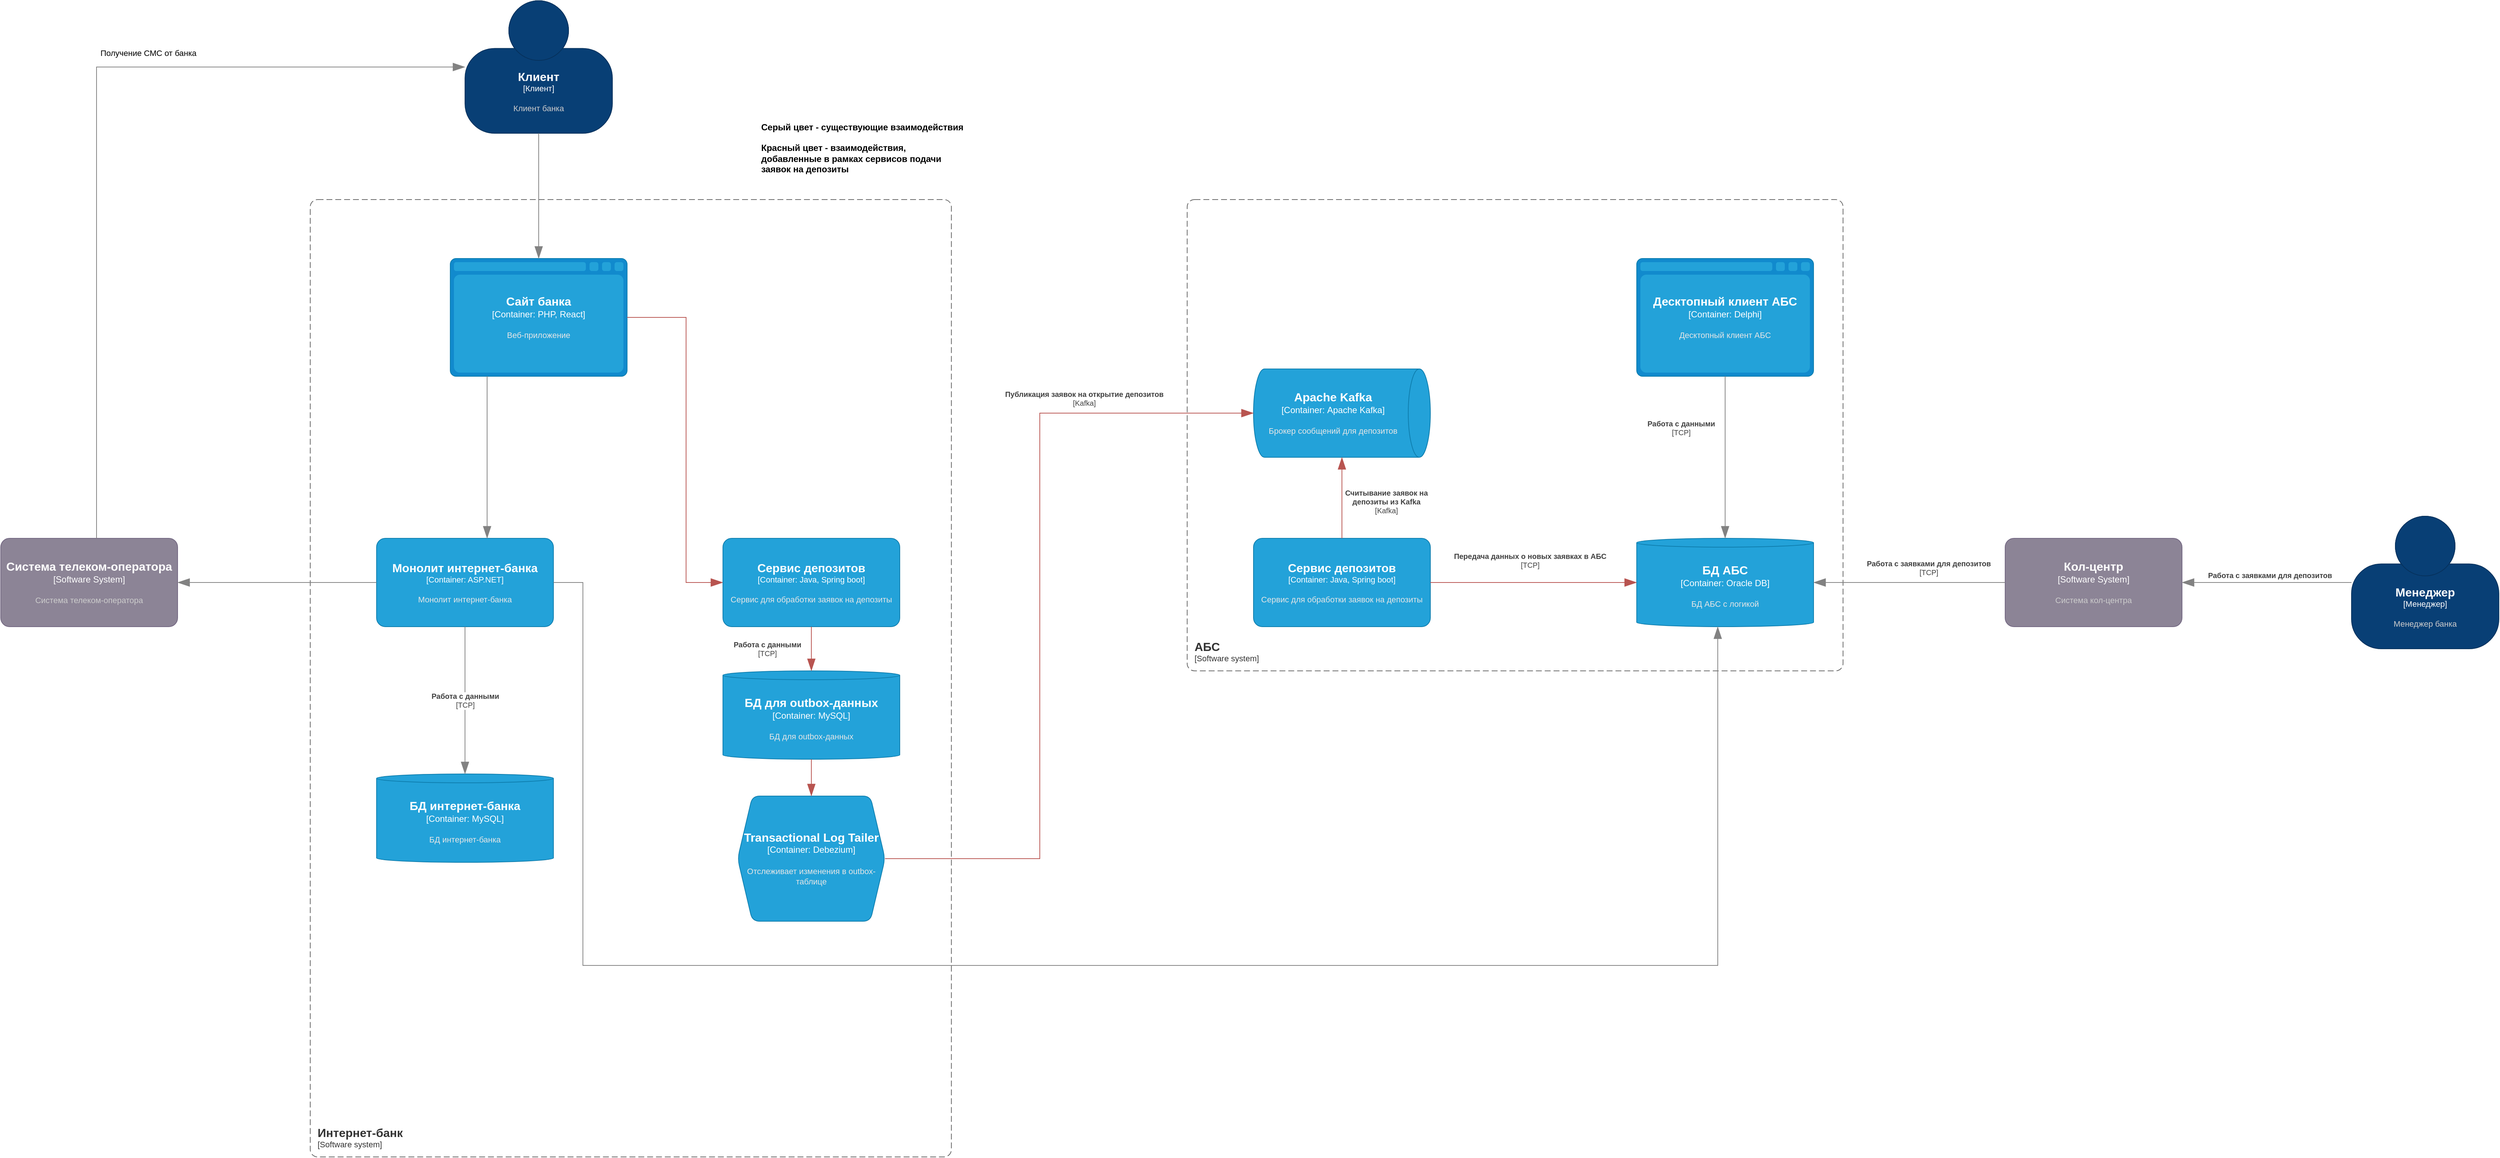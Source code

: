 <mxfile version="24.5.3" type="device">
  <diagram name="to-be" id="-FQbQIRzEgXYEJ3rUFKh">
    <mxGraphModel dx="2844" dy="2113" grid="1" gridSize="10" guides="1" tooltips="1" connect="1" arrows="1" fold="1" page="1" pageScale="1" pageWidth="827" pageHeight="1169" math="0" shadow="0">
      <root>
        <mxCell id="0" />
        <mxCell id="1" parent="0" />
        <object placeholders="1" c4Type="БД интернет-банка" c4Container="Container" c4Technology="MySQL" c4Description="БД интернет-банка" label="&lt;font style=&quot;font-size: 16px&quot;&gt;&lt;b&gt;%c4Type%&lt;/b&gt;&lt;/font&gt;&lt;div&gt;[%c4Container%:&amp;nbsp;%c4Technology%]&lt;/div&gt;&lt;br&gt;&lt;div&gt;&lt;font style=&quot;font-size: 11px&quot;&gt;&lt;font color=&quot;#E6E6E6&quot;&gt;%c4Description%&lt;/font&gt;&lt;/div&gt;" id="7X74e11_WGB-TwNBa0b8-2">
          <mxCell style="shape=cylinder3;size=6.0;whiteSpace=wrap;html=1;boundedLbl=1;rounded=0;labelBackgroundColor=none;fillColor=#23A2D9;fontSize=12;fontColor=#ffffff;align=center;strokeColor=#0E7DAD;metaEdit=1;points=[[0.5,0,0],[1,0.25,0],[1,0.5,0],[1,0.75,0],[0.5,1,0],[0,0.75,0],[0,0.5,0],[0,0.25,0]];resizable=0;" parent="1" vertex="1">
            <mxGeometry x="-340" y="2080" width="240" height="120" as="geometry" />
          </mxCell>
        </object>
        <object placeholders="1" c4Name="Монолит интернет-банка" c4Type="Container" c4Technology="ASP.NET" c4Description="Монолит интернет-банка" label="&lt;font style=&quot;font-size: 16px&quot;&gt;&lt;b&gt;%c4Name%&lt;/b&gt;&lt;/font&gt;&lt;div&gt;[%c4Type%: %c4Technology%]&lt;/div&gt;&lt;br&gt;&lt;div&gt;&lt;font style=&quot;font-size: 11px&quot;&gt;&lt;font color=&quot;#E6E6E6&quot;&gt;%c4Description%&lt;/font&gt;&lt;/div&gt;" id="7X74e11_WGB-TwNBa0b8-3">
          <mxCell style="rounded=1;whiteSpace=wrap;html=1;fontSize=11;labelBackgroundColor=none;fillColor=#23A2D9;fontColor=#ffffff;align=center;arcSize=10;strokeColor=#0E7DAD;metaEdit=1;resizable=0;points=[[0.25,0,0],[0.5,0,0],[0.75,0,0],[1,0.25,0],[1,0.5,0],[1,0.75,0],[0.75,1,0],[0.5,1,0],[0.25,1,0],[0,0.75,0],[0,0.5,0],[0,0.25,0]];" parent="1" vertex="1">
            <mxGeometry x="-340" y="1760" width="240" height="120" as="geometry" />
          </mxCell>
        </object>
        <object placeholders="1" c4Type="Relationship" c4Technology="TCP" c4Description="Работа с данными" label="&lt;div style=&quot;text-align: left&quot;&gt;&lt;div style=&quot;text-align: center&quot;&gt;&lt;b&gt;%c4Description%&lt;/b&gt;&lt;/div&gt;&lt;div style=&quot;text-align: center&quot;&gt;[%c4Technology%]&lt;/div&gt;&lt;/div&gt;" id="7X74e11_WGB-TwNBa0b8-6">
          <mxCell style="endArrow=blockThin;html=1;fontSize=10;fontColor=#404040;strokeWidth=1;endFill=1;strokeColor=#828282;elbow=vertical;metaEdit=1;endSize=14;startSize=14;jumpStyle=arc;jumpSize=16;rounded=0;edgeStyle=orthogonalEdgeStyle;" parent="1" source="7X74e11_WGB-TwNBa0b8-3" target="7X74e11_WGB-TwNBa0b8-2" edge="1">
            <mxGeometry width="240" relative="1" as="geometry">
              <mxPoint x="20" y="2060" as="sourcePoint" />
              <mxPoint x="260" y="2060" as="targetPoint" />
            </mxGeometry>
          </mxCell>
        </object>
        <object placeholders="1" c4Name="Клиент" c4Type="Клиент" c4Description="Клиент банка" label="&lt;font style=&quot;font-size: 16px&quot;&gt;&lt;b&gt;%c4Name%&lt;/b&gt;&lt;/font&gt;&lt;div&gt;[%c4Type%]&lt;/div&gt;&lt;br&gt;&lt;div&gt;&lt;font style=&quot;font-size: 11px&quot;&gt;&lt;font color=&quot;#cccccc&quot;&gt;%c4Description%&lt;/font&gt;&lt;/div&gt;" id="7X74e11_WGB-TwNBa0b8-30">
          <mxCell style="html=1;fontSize=11;dashed=0;whiteSpace=wrap;fillColor=#083F75;strokeColor=#06315C;fontColor=#ffffff;shape=mxgraph.c4.person2;align=center;metaEdit=1;points=[[0.5,0,0],[1,0.5,0],[1,0.75,0],[0.75,1,0],[0.5,1,0],[0.25,1,0],[0,0.75,0],[0,0.5,0]];resizable=0;" parent="1" vertex="1">
            <mxGeometry x="-220" y="1030" width="200" height="180" as="geometry" />
          </mxCell>
        </object>
        <object placeholders="1" c4Type="Сайт банка" c4Container="Container" c4Technology="PHP, React" c4Description="Веб-приложение" label="&lt;font style=&quot;font-size: 16px&quot;&gt;&lt;b&gt;%c4Type%&lt;/b&gt;&lt;/font&gt;&lt;div&gt;[%c4Container%:&amp;nbsp;%c4Technology%]&lt;/div&gt;&lt;br&gt;&lt;div&gt;&lt;font style=&quot;font-size: 11px&quot;&gt;&lt;font color=&quot;#E6E6E6&quot;&gt;%c4Description%&lt;/font&gt;&lt;/div&gt;" id="7X74e11_WGB-TwNBa0b8-31">
          <mxCell style="shape=mxgraph.c4.webBrowserContainer2;whiteSpace=wrap;html=1;boundedLbl=1;rounded=0;labelBackgroundColor=none;strokeColor=#118ACD;fillColor=#23A2D9;strokeColor=#118ACD;strokeColor2=#0E7DAD;fontSize=12;fontColor=#ffffff;align=center;metaEdit=1;points=[[0.5,0,0],[1,0.25,0],[1,0.5,0],[1,0.75,0],[0.5,1,0],[0,0.75,0],[0,0.5,0],[0,0.25,0]];resizable=0;" parent="1" vertex="1">
            <mxGeometry x="-240" y="1380" width="240" height="160" as="geometry" />
          </mxCell>
        </object>
        <object placeholders="1" c4Type="Relationship" id="7X74e11_WGB-TwNBa0b8-32">
          <mxCell style="endArrow=blockThin;html=1;fontSize=10;fontColor=#404040;strokeWidth=1;endFill=1;strokeColor=#828282;elbow=vertical;metaEdit=1;endSize=14;startSize=14;jumpStyle=arc;jumpSize=16;rounded=0;edgeStyle=orthogonalEdgeStyle;" parent="1" source="7X74e11_WGB-TwNBa0b8-30" target="7X74e11_WGB-TwNBa0b8-31" edge="1">
            <mxGeometry width="240" relative="1" as="geometry">
              <mxPoint x="-110" y="1220" as="sourcePoint" />
              <mxPoint x="40" y="1390" as="targetPoint" />
            </mxGeometry>
          </mxCell>
        </object>
        <object placeholders="1" c4Type="Relationship" id="7X74e11_WGB-TwNBa0b8-38">
          <mxCell style="endArrow=blockThin;html=1;fontSize=10;fontColor=#404040;strokeWidth=1;endFill=1;strokeColor=#828282;elbow=vertical;metaEdit=1;endSize=14;startSize=14;jumpStyle=arc;jumpSize=16;rounded=0;edgeStyle=orthogonalEdgeStyle;" parent="1" source="7X74e11_WGB-TwNBa0b8-31" target="7X74e11_WGB-TwNBa0b8-3" edge="1">
            <mxGeometry width="240" relative="1" as="geometry">
              <mxPoint x="-300" y="1730" as="sourcePoint" />
              <mxPoint x="-60" y="1730" as="targetPoint" />
              <Array as="points">
                <mxPoint x="-190" y="1660" />
                <mxPoint x="-190" y="1660" />
              </Array>
            </mxGeometry>
          </mxCell>
        </object>
        <mxCell id="ZUmbeg5gKXYez4Aomj6J-1" style="edgeStyle=orthogonalEdgeStyle;rounded=0;orthogonalLoop=1;jettySize=auto;html=1;exitX=0.5;exitY=1;exitDx=0;exitDy=0;exitPerimeter=0;" parent="1" source="7X74e11_WGB-TwNBa0b8-2" target="7X74e11_WGB-TwNBa0b8-2" edge="1">
          <mxGeometry relative="1" as="geometry" />
        </mxCell>
        <object placeholders="1" c4Name="Интернет-банк" c4Type="SystemScopeBoundary" c4Application="Software system" label="&lt;font style=&quot;font-size: 16px&quot;&gt;&lt;b&gt;&lt;div style=&quot;text-align: left&quot;&gt;%c4Name%&lt;/div&gt;&lt;/b&gt;&lt;/font&gt;&lt;div style=&quot;text-align: left&quot;&gt;[%c4Application%]&lt;/div&gt;" id="ZUmbeg5gKXYez4Aomj6J-2">
          <mxCell style="rounded=1;fontSize=11;whiteSpace=wrap;html=1;dashed=1;arcSize=20;fillColor=none;strokeColor=#666666;fontColor=#333333;labelBackgroundColor=none;align=left;verticalAlign=bottom;labelBorderColor=none;spacingTop=0;spacing=10;dashPattern=8 4;metaEdit=1;rotatable=0;perimeter=rectanglePerimeter;noLabel=0;labelPadding=0;allowArrows=0;connectable=0;expand=0;recursiveResize=0;editable=1;pointerEvents=0;absoluteArcSize=1;points=[[0.25,0,0],[0.5,0,0],[0.75,0,0],[1,0.25,0],[1,0.5,0],[1,0.75,0],[0.75,1,0],[0.5,1,0],[0.25,1,0],[0,0.75,0],[0,0.5,0],[0,0.25,0]];" parent="1" vertex="1">
            <mxGeometry x="-430" y="1300" width="870" height="1300" as="geometry" />
          </mxCell>
        </object>
        <object placeholders="1" c4Type="БД АБС" c4Container="Container" c4Technology="Oracle DB" c4Description="БД АБС с логикой" label="&lt;font style=&quot;font-size: 16px&quot;&gt;&lt;b&gt;%c4Type%&lt;/b&gt;&lt;/font&gt;&lt;div&gt;[%c4Container%:&amp;nbsp;%c4Technology%]&lt;/div&gt;&lt;br&gt;&lt;div&gt;&lt;font style=&quot;font-size: 11px&quot;&gt;&lt;font color=&quot;#E6E6E6&quot;&gt;%c4Description%&lt;/font&gt;&lt;/div&gt;" id="ZUmbeg5gKXYez4Aomj6J-5">
          <mxCell style="shape=cylinder3;size=6.0;whiteSpace=wrap;html=1;boundedLbl=1;rounded=0;labelBackgroundColor=none;fillColor=#23A2D9;fontSize=12;fontColor=#ffffff;align=center;strokeColor=#0E7DAD;metaEdit=1;points=[[0.5,0,0],[1,0.25,0],[1,0.5,0],[1,0.75,0],[0.5,1,0],[0,0.75,0],[0,0.5,0],[0,0.25,0]];resizable=0;" parent="1" vertex="1">
            <mxGeometry x="1370" y="1760" width="240" height="120" as="geometry" />
          </mxCell>
        </object>
        <object placeholders="1" c4Type="Десктопный клиент АБС" c4Container="Container" c4Technology="Delphi" c4Description="Десктопный клиент АБС" label="&lt;font style=&quot;font-size: 16px&quot;&gt;&lt;b&gt;%c4Type%&lt;/b&gt;&lt;/font&gt;&lt;div&gt;[%c4Container%:&amp;nbsp;%c4Technology%]&lt;/div&gt;&lt;br&gt;&lt;div&gt;&lt;font style=&quot;font-size: 11px&quot;&gt;&lt;font color=&quot;#E6E6E6&quot;&gt;%c4Description%&lt;/font&gt;&lt;/div&gt;" id="ZUmbeg5gKXYez4Aomj6J-6">
          <mxCell style="shape=mxgraph.c4.webBrowserContainer2;whiteSpace=wrap;html=1;boundedLbl=1;rounded=0;labelBackgroundColor=none;strokeColor=#118ACD;fillColor=#23A2D9;strokeColor=#118ACD;strokeColor2=#0E7DAD;fontSize=12;fontColor=#ffffff;align=center;metaEdit=1;points=[[0.5,0,0],[1,0.25,0],[1,0.5,0],[1,0.75,0],[0.5,1,0],[0,0.75,0],[0,0.5,0],[0,0.25,0]];resizable=0;" parent="1" vertex="1">
            <mxGeometry x="1370" y="1380" width="240" height="160" as="geometry" />
          </mxCell>
        </object>
        <object placeholders="1" c4Type="Relationship" c4Technology="TCP" c4Description="Работа с данными" label="&lt;div style=&quot;text-align: left&quot;&gt;&lt;div style=&quot;text-align: center&quot;&gt;&lt;b&gt;%c4Description%&lt;/b&gt;&lt;/div&gt;&lt;div style=&quot;text-align: center&quot;&gt;[%c4Technology%]&lt;/div&gt;&lt;/div&gt;" id="ZUmbeg5gKXYez4Aomj6J-13">
          <mxCell style="endArrow=blockThin;html=1;fontSize=10;fontColor=#404040;strokeWidth=1;endFill=1;strokeColor=#828282;elbow=vertical;metaEdit=1;endSize=14;startSize=14;jumpStyle=arc;jumpSize=16;rounded=0;edgeStyle=orthogonalEdgeStyle;" parent="1" source="ZUmbeg5gKXYez4Aomj6J-6" target="ZUmbeg5gKXYez4Aomj6J-5" edge="1">
            <mxGeometry x="-0.364" y="-60" width="240" relative="1" as="geometry">
              <mxPoint x="910" y="1830" as="sourcePoint" />
              <mxPoint x="1380" y="1830" as="targetPoint" />
              <mxPoint as="offset" />
            </mxGeometry>
          </mxCell>
        </object>
        <object placeholders="1" c4Name="АБС" c4Type="SystemScopeBoundary" c4Application="Software system" label="&lt;font style=&quot;font-size: 16px&quot;&gt;&lt;b&gt;&lt;div style=&quot;text-align: left&quot;&gt;%c4Name%&lt;/div&gt;&lt;/b&gt;&lt;/font&gt;&lt;div style=&quot;text-align: left&quot;&gt;[%c4Application%]&lt;/div&gt;" id="ZUmbeg5gKXYez4Aomj6J-14">
          <mxCell style="rounded=1;fontSize=11;whiteSpace=wrap;html=1;dashed=1;arcSize=20;fillColor=none;strokeColor=#666666;fontColor=#333333;labelBackgroundColor=none;align=left;verticalAlign=bottom;labelBorderColor=none;spacingTop=0;spacing=10;dashPattern=8 4;metaEdit=1;rotatable=0;perimeter=rectanglePerimeter;noLabel=0;labelPadding=0;allowArrows=0;connectable=0;expand=0;recursiveResize=0;editable=1;pointerEvents=0;absoluteArcSize=1;points=[[0.25,0,0],[0.5,0,0],[0.75,0,0],[1,0.25,0],[1,0.5,0],[1,0.75,0],[0.75,1,0],[0.5,1,0],[0.25,1,0],[0,0.75,0],[0,0.5,0],[0,0.25,0]];" parent="1" vertex="1">
            <mxGeometry x="760" y="1300" width="890" height="640" as="geometry" />
          </mxCell>
        </object>
        <object placeholders="1" c4Name="Система телеком-оператора" c4Type="Software System" c4Description="Система телеком-оператора" label="&lt;font style=&quot;font-size: 16px&quot;&gt;&lt;b&gt;%c4Name%&lt;/b&gt;&lt;/font&gt;&lt;div&gt;[%c4Type%]&lt;/div&gt;&lt;br&gt;&lt;div&gt;&lt;font style=&quot;font-size: 11px&quot;&gt;&lt;font color=&quot;#cccccc&quot;&gt;%c4Description%&lt;/font&gt;&lt;/div&gt;" id="sHgfat3ss0C21eRgaAl7-1">
          <mxCell style="rounded=1;whiteSpace=wrap;html=1;labelBackgroundColor=none;fillColor=#8C8496;fontColor=#ffffff;align=center;arcSize=10;strokeColor=#736782;metaEdit=1;resizable=0;points=[[0.25,0,0],[0.5,0,0],[0.75,0,0],[1,0.25,0],[1,0.5,0],[1,0.75,0],[0.75,1,0],[0.5,1,0],[0.25,1,0],[0,0.75,0],[0,0.5,0],[0,0.25,0]];" parent="1" vertex="1">
            <mxGeometry x="-850" y="1760" width="240" height="120" as="geometry" />
          </mxCell>
        </object>
        <object placeholders="1" c4Name="Кол-центр" c4Type="Software System" c4Description="Система кол-центра" label="&lt;font style=&quot;font-size: 16px&quot;&gt;&lt;b&gt;%c4Name%&lt;/b&gt;&lt;/font&gt;&lt;div&gt;[%c4Type%]&lt;/div&gt;&lt;br&gt;&lt;div&gt;&lt;font style=&quot;font-size: 11px&quot;&gt;&lt;font color=&quot;#cccccc&quot;&gt;%c4Description%&lt;/font&gt;&lt;/div&gt;" id="sHgfat3ss0C21eRgaAl7-2">
          <mxCell style="rounded=1;whiteSpace=wrap;html=1;labelBackgroundColor=none;fillColor=#8C8496;fontColor=#ffffff;align=center;arcSize=10;strokeColor=#736782;metaEdit=1;resizable=0;points=[[0.25,0,0],[0.5,0,0],[0.75,0,0],[1,0.25,0],[1,0.5,0],[1,0.75,0],[0.75,1,0],[0.5,1,0],[0.25,1,0],[0,0.75,0],[0,0.5,0],[0,0.25,0]];" parent="1" vertex="1">
            <mxGeometry x="1870" y="1760" width="240" height="120" as="geometry" />
          </mxCell>
        </object>
        <object placeholders="1" c4Type="Relationship" c4Technology="TCP" c4Description="Работа с заявками для депозитов" label="&lt;div style=&quot;text-align: left&quot;&gt;&lt;div style=&quot;text-align: center&quot;&gt;&lt;b&gt;%c4Description%&lt;/b&gt;&lt;/div&gt;&lt;div style=&quot;text-align: center&quot;&gt;[%c4Technology%]&lt;/div&gt;&lt;/div&gt;" id="sHgfat3ss0C21eRgaAl7-5">
          <mxCell style="endArrow=blockThin;html=1;fontSize=10;fontColor=#404040;strokeWidth=1;endFill=1;strokeColor=#828282;elbow=vertical;metaEdit=1;endSize=14;startSize=14;jumpStyle=arc;jumpSize=16;rounded=0;edgeStyle=orthogonalEdgeStyle;" parent="1" source="sHgfat3ss0C21eRgaAl7-2" target="ZUmbeg5gKXYez4Aomj6J-5" edge="1">
            <mxGeometry x="-0.2" y="-20" width="240" relative="1" as="geometry">
              <mxPoint x="1500" y="1550" as="sourcePoint" />
              <mxPoint x="1500" y="1770" as="targetPoint" />
              <mxPoint as="offset" />
            </mxGeometry>
          </mxCell>
        </object>
        <object placeholders="1" c4Type="Relationship" id="sHgfat3ss0C21eRgaAl7-13">
          <mxCell style="endArrow=blockThin;html=1;fontSize=10;fontColor=#404040;strokeWidth=1;endFill=1;strokeColor=#828282;elbow=vertical;metaEdit=1;endSize=14;startSize=14;jumpStyle=arc;jumpSize=16;rounded=0;edgeStyle=orthogonalEdgeStyle;" parent="1" source="7X74e11_WGB-TwNBa0b8-3" target="sHgfat3ss0C21eRgaAl7-1" edge="1">
            <mxGeometry width="240" relative="1" as="geometry">
              <mxPoint x="-120" y="1550" as="sourcePoint" />
              <mxPoint x="-120" y="1770" as="targetPoint" />
              <Array as="points" />
            </mxGeometry>
          </mxCell>
        </object>
        <object placeholders="1" c4Type="Relationship" id="sHgfat3ss0C21eRgaAl7-15">
          <mxCell style="endArrow=blockThin;html=1;fontSize=10;fontColor=#404040;strokeWidth=1;endFill=1;strokeColor=#828282;elbow=vertical;metaEdit=1;endSize=14;startSize=14;jumpStyle=arc;jumpSize=16;rounded=0;edgeStyle=orthogonalEdgeStyle;" parent="1" source="sHgfat3ss0C21eRgaAl7-1" target="7X74e11_WGB-TwNBa0b8-30" edge="1">
            <mxGeometry width="240" relative="1" as="geometry">
              <mxPoint x="-720" y="1710" as="sourcePoint" />
              <mxPoint x="-580" y="1390" as="targetPoint" />
              <Array as="points">
                <mxPoint x="-720" y="1120" />
              </Array>
            </mxGeometry>
          </mxCell>
        </object>
        <mxCell id="sHgfat3ss0C21eRgaAl7-16" value="Получение СМС от банка" style="edgeLabel;html=1;align=center;verticalAlign=middle;resizable=0;points=[];" parent="sHgfat3ss0C21eRgaAl7-15" vertex="1" connectable="0">
          <mxGeometry x="-0.65" y="1" relative="1" as="geometry">
            <mxPoint x="71" y="-460" as="offset" />
          </mxGeometry>
        </mxCell>
        <mxCell id="sHgfat3ss0C21eRgaAl7-18" value="" style="endArrow=blockThin;html=1;fontSize=10;fontColor=#404040;strokeWidth=1;endFill=1;strokeColor=#b85450;elbow=vertical;metaEdit=1;endSize=14;startSize=14;jumpStyle=arc;jumpSize=16;rounded=0;edgeStyle=orthogonalEdgeStyle;fillColor=#f8cecc;" parent="1" source="7X74e11_WGB-TwNBa0b8-31" target="sHgfat3ss0C21eRgaAl7-17" edge="1">
          <mxGeometry x="-0.319" y="30" width="240" relative="1" as="geometry">
            <mxPoint y="1820" as="sourcePoint" />
            <mxPoint x="790" y="1820" as="targetPoint" />
            <mxPoint as="offset" />
            <Array as="points">
              <mxPoint x="80" y="1460" />
              <mxPoint x="80" y="1820" />
            </Array>
          </mxGeometry>
        </mxCell>
        <object placeholders="1" c4Name="Сервис депозитов" c4Type="Container" c4Technology="Java, Spring boot" c4Description="Сервис для обработки заявок на депозиты" label="&lt;font style=&quot;font-size: 16px&quot;&gt;&lt;b&gt;%c4Name%&lt;/b&gt;&lt;/font&gt;&lt;div&gt;[%c4Type%: %c4Technology%]&lt;/div&gt;&lt;br&gt;&lt;div&gt;&lt;font style=&quot;font-size: 11px&quot;&gt;&lt;font color=&quot;#E6E6E6&quot;&gt;%c4Description%&lt;/font&gt;&lt;/div&gt;" id="sHgfat3ss0C21eRgaAl7-17">
          <mxCell style="rounded=1;whiteSpace=wrap;html=1;fontSize=11;labelBackgroundColor=none;fillColor=#23A2D9;fontColor=#ffffff;align=center;arcSize=10;strokeColor=#0E7DAD;metaEdit=1;resizable=0;points=[[0.25,0,0],[0.5,0,0],[0.75,0,0],[1,0.25,0],[1,0.5,0],[1,0.75,0],[0.75,1,0],[0.5,1,0],[0.25,1,0],[0,0.75,0],[0,0.5,0],[0,0.25,0]];" parent="1" vertex="1">
            <mxGeometry x="130" y="1760" width="240" height="120" as="geometry" />
          </mxCell>
        </object>
        <object placeholders="1" c4Name="Менеджер" c4Type="Менеджер" c4Description="Менеджер банка" label="&lt;font style=&quot;font-size: 16px&quot;&gt;&lt;b&gt;%c4Name%&lt;/b&gt;&lt;/font&gt;&lt;div&gt;[%c4Type%]&lt;/div&gt;&lt;br&gt;&lt;div&gt;&lt;font style=&quot;font-size: 11px&quot;&gt;&lt;font color=&quot;#cccccc&quot;&gt;%c4Description%&lt;/font&gt;&lt;/div&gt;" id="sHgfat3ss0C21eRgaAl7-20">
          <mxCell style="html=1;fontSize=11;dashed=0;whiteSpace=wrap;fillColor=#083F75;strokeColor=#06315C;fontColor=#ffffff;shape=mxgraph.c4.person2;align=center;metaEdit=1;points=[[0.5,0,0],[1,0.5,0],[1,0.75,0],[0.75,1,0],[0.5,1,0],[0.25,1,0],[0,0.75,0],[0,0.5,0]];resizable=0;" parent="1" vertex="1">
            <mxGeometry x="2340" y="1730" width="200" height="180" as="geometry" />
          </mxCell>
        </object>
        <object placeholders="1" c4Type="Relationship" c4Description="Работа с заявками для депозитов" label="&lt;div style=&quot;text-align: left&quot;&gt;&lt;div style=&quot;text-align: center&quot;&gt;&lt;b&gt;%c4Description%&lt;/b&gt;&lt;/div&gt;" id="sHgfat3ss0C21eRgaAl7-23">
          <mxCell style="endArrow=blockThin;html=1;fontSize=10;fontColor=#404040;strokeWidth=1;endFill=1;strokeColor=#828282;elbow=vertical;metaEdit=1;endSize=14;startSize=14;jumpStyle=arc;jumpSize=16;rounded=0;edgeStyle=orthogonalEdgeStyle;" parent="1" source="sHgfat3ss0C21eRgaAl7-20" target="sHgfat3ss0C21eRgaAl7-2" edge="1">
            <mxGeometry x="-0.035" y="-10" width="240" relative="1" as="geometry">
              <mxPoint x="2120" y="1580" as="sourcePoint" />
              <mxPoint x="2360" y="1760" as="targetPoint" />
              <mxPoint as="offset" />
            </mxGeometry>
          </mxCell>
        </object>
        <object placeholders="1" c4Name="Apache Kafka" c4Type="Container" c4Technology="Apache Kafka" c4Description="Брокер сообщений для депозитов" label="&lt;font style=&quot;font-size: 16px&quot;&gt;&lt;b&gt;%c4Name%&lt;/b&gt;&lt;/font&gt;&lt;div&gt;[%c4Type%:&amp;nbsp;%c4Technology%]&lt;/div&gt;&lt;br&gt;&lt;div&gt;&lt;font style=&quot;font-size: 11px&quot;&gt;&lt;font color=&quot;#E6E6E6&quot;&gt;%c4Description%&lt;/font&gt;&lt;/div&gt;" id="sHgfat3ss0C21eRgaAl7-25">
          <mxCell style="shape=cylinder3;size=15;direction=south;whiteSpace=wrap;html=1;boundedLbl=1;rounded=0;labelBackgroundColor=none;fillColor=#23A2D9;fontSize=12;fontColor=#ffffff;align=center;strokeColor=#0E7DAD;metaEdit=1;points=[[0.5,0,0],[1,0.25,0],[1,0.5,0],[1,0.75,0],[0.5,1,0],[0,0.75,0],[0,0.5,0],[0,0.25,0]];resizable=0;" parent="1" vertex="1">
            <mxGeometry x="850" y="1530" width="240" height="120" as="geometry" />
          </mxCell>
        </object>
        <object placeholders="1" c4Type="Relationship" c4Technology="Kafka" c4Description="Публикация заявок на открытие депозитов" label="&lt;div style=&quot;text-align: left&quot;&gt;&lt;div style=&quot;text-align: center&quot;&gt;&lt;b&gt;%c4Description%&lt;/b&gt;&lt;/div&gt;&lt;div style=&quot;text-align: center&quot;&gt;[%c4Technology%]&lt;/div&gt;&lt;/div&gt;" id="sHgfat3ss0C21eRgaAl7-30">
          <mxCell style="endArrow=blockThin;html=1;fontSize=10;fontColor=#404040;strokeWidth=1;endFill=1;strokeColor=#b85450;elbow=vertical;metaEdit=1;endSize=14;startSize=14;jumpStyle=arc;jumpSize=16;rounded=0;edgeStyle=orthogonalEdgeStyle;fillColor=#f8cecc;" parent="1" source="f_8fH2du4d7_rdftahM6-2" target="sHgfat3ss0C21eRgaAl7-25" edge="1">
            <mxGeometry x="0.584" y="20" width="240" relative="1" as="geometry">
              <mxPoint x="500" y="1880" as="sourcePoint" />
              <mxPoint x="740" y="1880" as="targetPoint" />
              <Array as="points">
                <mxPoint x="560" y="2195" />
                <mxPoint x="560" y="1590" />
              </Array>
              <mxPoint as="offset" />
            </mxGeometry>
          </mxCell>
        </object>
        <object placeholders="1" c4Name="Сервис депозитов" c4Type="Container" c4Technology="Java, Spring boot" c4Description="Сервис для обработки заявок на депозиты" label="&lt;font style=&quot;font-size: 16px&quot;&gt;&lt;b&gt;%c4Name%&lt;/b&gt;&lt;/font&gt;&lt;div&gt;[%c4Type%: %c4Technology%]&lt;/div&gt;&lt;br&gt;&lt;div&gt;&lt;font style=&quot;font-size: 11px&quot;&gt;&lt;font color=&quot;#E6E6E6&quot;&gt;%c4Description%&lt;/font&gt;&lt;/div&gt;" id="sHgfat3ss0C21eRgaAl7-31">
          <mxCell style="rounded=1;whiteSpace=wrap;html=1;fontSize=11;labelBackgroundColor=none;fillColor=#23A2D9;fontColor=#ffffff;align=center;arcSize=10;strokeColor=#0E7DAD;metaEdit=1;resizable=0;points=[[0.25,0,0],[0.5,0,0],[0.75,0,0],[1,0.25,0],[1,0.5,0],[1,0.75,0],[0.75,1,0],[0.5,1,0],[0.25,1,0],[0,0.75,0],[0,0.5,0],[0,0.25,0]];" parent="1" vertex="1">
            <mxGeometry x="850" y="1760" width="240" height="120" as="geometry" />
          </mxCell>
        </object>
        <object placeholders="1" c4Type="Relationship" c4Technology="Kafka" c4Description="Считывание заявок на &#xa;депозиты из Kafka" label="&lt;div style=&quot;text-align: left&quot;&gt;&lt;div style=&quot;text-align: center&quot;&gt;&lt;b&gt;%c4Description%&lt;/b&gt;&lt;/div&gt;&lt;div style=&quot;text-align: center&quot;&gt;[%c4Technology%]&lt;/div&gt;&lt;/div&gt;" id="sHgfat3ss0C21eRgaAl7-32">
          <mxCell style="endArrow=blockThin;html=1;fontSize=10;fontColor=#404040;strokeWidth=1;endFill=1;strokeColor=#b85450;elbow=vertical;metaEdit=1;endSize=14;startSize=14;jumpStyle=arc;jumpSize=16;rounded=0;edgeStyle=orthogonalEdgeStyle;fillColor=#f8cecc;" parent="1" source="sHgfat3ss0C21eRgaAl7-31" target="sHgfat3ss0C21eRgaAl7-25" edge="1">
            <mxGeometry x="-0.091" y="-60" width="240" relative="1" as="geometry">
              <mxPoint x="870" y="1800" as="sourcePoint" />
              <mxPoint x="1110" y="1800" as="targetPoint" />
              <mxPoint as="offset" />
            </mxGeometry>
          </mxCell>
        </object>
        <object placeholders="1" c4Type="Relationship" c4Technology="TCP" c4Description="Передача данных о новых заявках в АБС" label="&lt;div style=&quot;text-align: left&quot;&gt;&lt;div style=&quot;text-align: center&quot;&gt;&lt;b&gt;%c4Description%&lt;/b&gt;&lt;/div&gt;&lt;div style=&quot;text-align: center&quot;&gt;[%c4Technology%]&lt;/div&gt;&lt;/div&gt;" id="sHgfat3ss0C21eRgaAl7-35">
          <mxCell style="endArrow=blockThin;html=1;fontSize=10;fontColor=#404040;strokeWidth=1;endFill=1;strokeColor=#b85450;elbow=vertical;metaEdit=1;endSize=14;startSize=14;jumpStyle=arc;jumpSize=16;rounded=0;edgeStyle=orthogonalEdgeStyle;fillColor=#f8cecc;" parent="1" source="sHgfat3ss0C21eRgaAl7-31" target="ZUmbeg5gKXYez4Aomj6J-5" edge="1">
            <mxGeometry x="0.035" y="32" width="240" relative="1" as="geometry">
              <mxPoint x="870" y="1800" as="sourcePoint" />
              <mxPoint x="1110" y="1800" as="targetPoint" />
              <mxPoint x="-10" y="2" as="offset" />
            </mxGeometry>
          </mxCell>
        </object>
        <object placeholders="1" c4Type="БД для outbox-данных" c4Container="Container" c4Technology="MySQL" c4Description="БД для outbox-данных" label="&lt;font style=&quot;font-size: 16px&quot;&gt;&lt;b&gt;%c4Type%&lt;/b&gt;&lt;/font&gt;&lt;div&gt;[%c4Container%:&amp;nbsp;%c4Technology%]&lt;/div&gt;&lt;br&gt;&lt;div&gt;&lt;font style=&quot;font-size: 11px&quot;&gt;&lt;font color=&quot;#E6E6E6&quot;&gt;%c4Description%&lt;/font&gt;&lt;/div&gt;" id="f_8fH2du4d7_rdftahM6-1">
          <mxCell style="shape=cylinder3;size=6.0;whiteSpace=wrap;html=1;boundedLbl=1;rounded=0;labelBackgroundColor=none;fillColor=#23A2D9;fontSize=12;fontColor=#ffffff;align=center;strokeColor=#0E7DAD;metaEdit=1;points=[[0.5,0,0],[1,0.25,0],[1,0.5,0],[1,0.75,0],[0.5,1,0],[0,0.75,0],[0,0.5,0],[0,0.25,0]];resizable=0;" vertex="1" parent="1">
            <mxGeometry x="130" y="1940" width="240" height="120" as="geometry" />
          </mxCell>
        </object>
        <object placeholders="1" c4Name="Transactional Log Tailer" c4Type="Container" c4Technology="Debezium" c4Description="Отслеживает изменения в outbox-таблице" label="&lt;font style=&quot;font-size: 16px&quot;&gt;&lt;b&gt;%c4Name%&lt;/b&gt;&lt;/font&gt;&lt;div&gt;[%c4Type%:&amp;nbsp;%c4Technology%]&lt;/div&gt;&lt;br&gt;&lt;div&gt;&lt;font style=&quot;font-size: 11px&quot;&gt;&lt;font color=&quot;#E6E6E6&quot;&gt;%c4Description%&lt;/font&gt;&lt;/div&gt;" id="f_8fH2du4d7_rdftahM6-2">
          <mxCell style="shape=hexagon;size=20;perimeter=hexagonPerimeter2;whiteSpace=wrap;html=1;fixedSize=1;rounded=1;labelBackgroundColor=none;fillColor=#23A2D9;fontSize=12;fontColor=#ffffff;align=center;strokeColor=#0E7DAD;metaEdit=1;points=[[0.5,0,0],[1,0.25,0],[1,0.5,0],[1,0.75,0],[0.5,1,0],[0,0.75,0],[0,0.5,0],[0,0.25,0]];resizable=0;" vertex="1" parent="1">
            <mxGeometry x="150" y="2110" width="200" height="170" as="geometry" />
          </mxCell>
        </object>
        <object placeholders="1" c4Type="Relationship" c4Technology="TCP" c4Description="Работа с данными" label="&lt;div style=&quot;text-align: left&quot;&gt;&lt;div style=&quot;text-align: center&quot;&gt;&lt;b&gt;%c4Description%&lt;/b&gt;&lt;/div&gt;&lt;div style=&quot;text-align: center&quot;&gt;[%c4Technology%]&lt;/div&gt;&lt;/div&gt;" id="f_8fH2du4d7_rdftahM6-4">
          <mxCell style="endArrow=blockThin;html=1;fontSize=10;fontColor=#404040;strokeWidth=1;endFill=1;strokeColor=#b85450;elbow=vertical;metaEdit=1;endSize=14;startSize=14;jumpStyle=arc;jumpSize=16;rounded=0;edgeStyle=orthogonalEdgeStyle;fillColor=#f8cecc;" edge="1" parent="1" source="sHgfat3ss0C21eRgaAl7-17" target="f_8fH2du4d7_rdftahM6-1">
            <mxGeometry y="-60" width="240" relative="1" as="geometry">
              <mxPoint x="-110" y="1890" as="sourcePoint" />
              <mxPoint x="-110" y="2090" as="targetPoint" />
              <mxPoint as="offset" />
            </mxGeometry>
          </mxCell>
        </object>
        <object placeholders="1" c4Type="Relationship" id="f_8fH2du4d7_rdftahM6-5">
          <mxCell style="endArrow=blockThin;html=1;fontSize=10;fontColor=#404040;strokeWidth=1;endFill=1;strokeColor=#b85450;elbow=vertical;metaEdit=1;endSize=14;startSize=14;jumpStyle=arc;jumpSize=16;rounded=0;edgeStyle=orthogonalEdgeStyle;fillColor=#f8cecc;" edge="1" parent="1" source="f_8fH2du4d7_rdftahM6-1" target="f_8fH2du4d7_rdftahM6-2">
            <mxGeometry width="240" relative="1" as="geometry">
              <mxPoint x="-10" y="2230" as="sourcePoint" />
              <mxPoint x="230" y="2230" as="targetPoint" />
            </mxGeometry>
          </mxCell>
        </object>
        <mxCell id="f_8fH2du4d7_rdftahM6-6" value="&lt;b&gt;Серый цвет - существующие взаимодействия&lt;/b&gt;&lt;div&gt;&lt;b&gt;&lt;br&gt;&lt;/b&gt;&lt;div&gt;&lt;b&gt;Красный цвет - взаимодействия, добавленные в рамках сервисов подачи заявок на депозиты&lt;/b&gt;&lt;/div&gt;&lt;/div&gt;" style="text;html=1;align=left;verticalAlign=middle;whiteSpace=wrap;rounded=0;" vertex="1" parent="1">
          <mxGeometry x="180" y="1190" width="280" height="80" as="geometry" />
        </mxCell>
        <object placeholders="1" c4Type="Relationship" id="f_8fH2du4d7_rdftahM6-7">
          <mxCell style="endArrow=blockThin;html=1;fontSize=10;fontColor=#404040;strokeWidth=1;endFill=1;strokeColor=#828282;elbow=vertical;metaEdit=1;endSize=14;startSize=14;jumpStyle=arc;jumpSize=16;rounded=0;edgeStyle=orthogonalEdgeStyle;" edge="1" parent="1" source="7X74e11_WGB-TwNBa0b8-3" target="ZUmbeg5gKXYez4Aomj6J-5">
            <mxGeometry width="240" relative="1" as="geometry">
              <mxPoint x="-60" y="1540" as="sourcePoint" />
              <mxPoint x="1550" y="1880.0" as="targetPoint" />
              <Array as="points">
                <mxPoint x="-60" y="1820" />
                <mxPoint x="-60" y="2340" />
                <mxPoint x="1480" y="2340" />
              </Array>
            </mxGeometry>
          </mxCell>
        </object>
      </root>
    </mxGraphModel>
  </diagram>
</mxfile>

